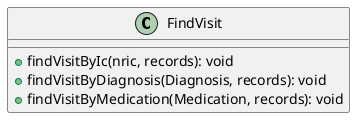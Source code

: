 @startuml
'https://plantuml.com/class-diagram

class FindVisit {
  +findVisitByIc(nric, records): void
  +findVisitByDiagnosis(Diagnosis, records): void
  +findVisitByMedication(Medication, records): void
}

@enduml